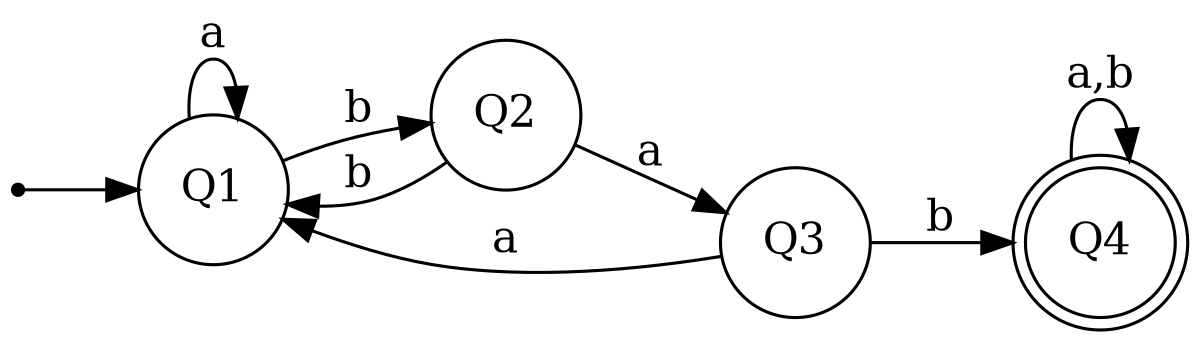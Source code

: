 digraph DFA {
    rankdir = LR;
    size = "8,5!"

    node [shape = point]; s;
    node [shape = doublecircle]; Q4;
    node [shape = circle];

    s  -> Q1;
    Q1 -> Q1 [label = "a"];
    Q1 -> Q2 [label = "b"];
    Q2 -> Q1 [label = "b"];
    Q2 -> Q3 [label = "a"];
    Q3 -> Q1 [label = "a"];
    Q3 -> Q4 [label = "b"];
    Q4 -> Q4 [label = "a,b"];
}
